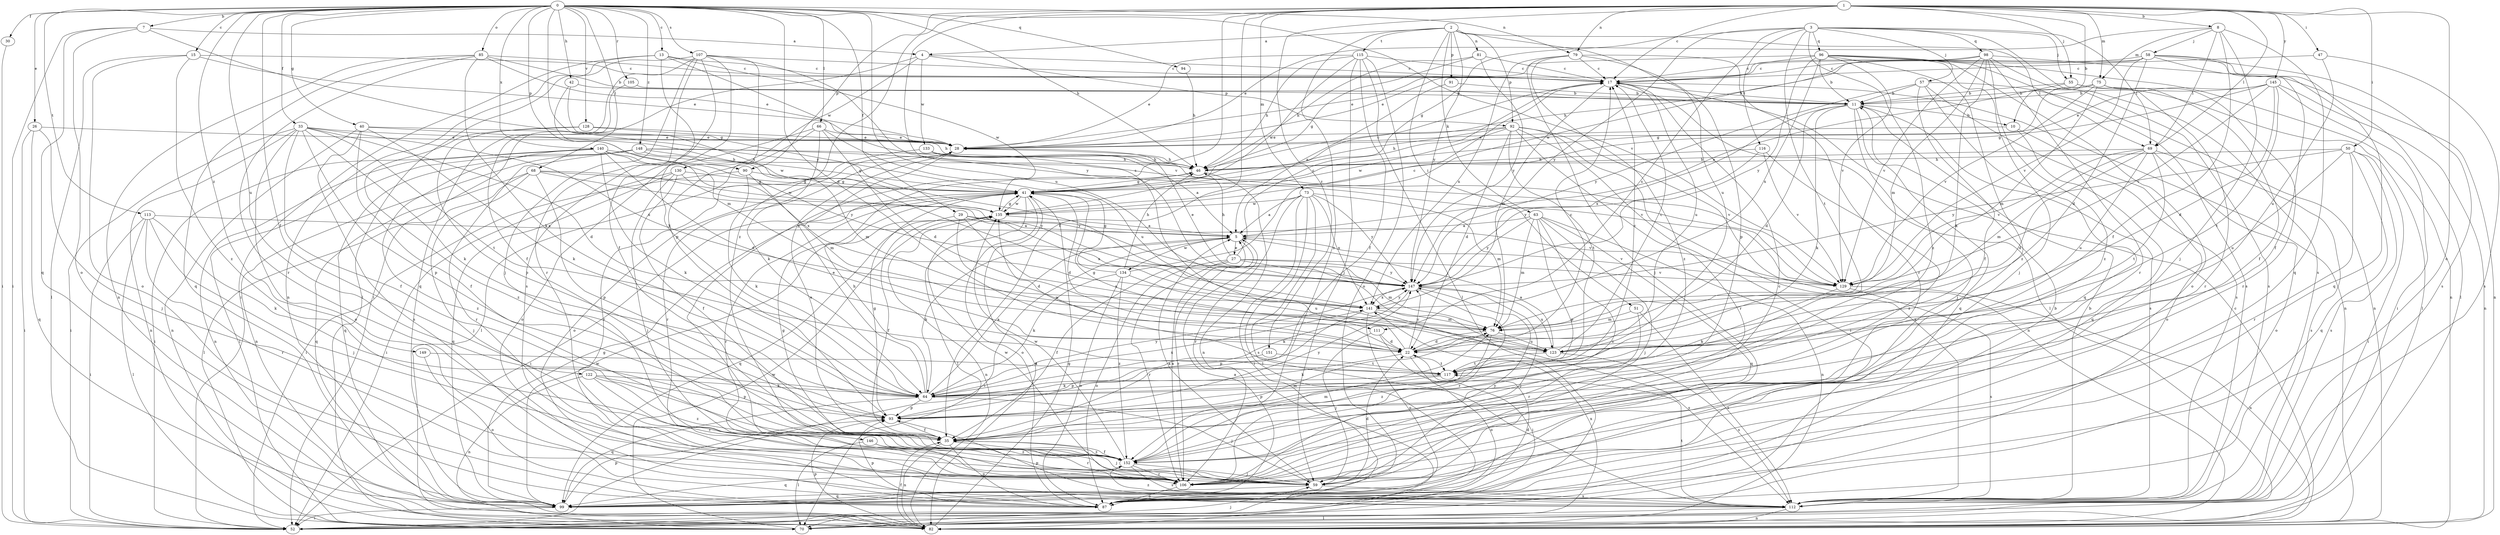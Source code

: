 strict digraph  {
0;
1;
2;
3;
4;
5;
7;
8;
10;
11;
13;
15;
17;
22;
26;
27;
28;
29;
30;
33;
35;
40;
41;
42;
46;
47;
50;
51;
52;
55;
57;
58;
59;
63;
64;
66;
68;
69;
70;
73;
75;
76;
79;
81;
82;
85;
87;
90;
91;
92;
93;
94;
96;
98;
99;
105;
106;
107;
111;
112;
113;
115;
116;
117;
122;
123;
128;
129;
130;
133;
134;
135;
140;
141;
145;
146;
147;
148;
149;
151;
152;
0 -> 7  [label=b];
0 -> 13  [label=c];
0 -> 15  [label=c];
0 -> 22  [label=d];
0 -> 26  [label=e];
0 -> 29  [label=f];
0 -> 30  [label=f];
0 -> 33  [label=f];
0 -> 35  [label=f];
0 -> 40  [label=g];
0 -> 42  [label=h];
0 -> 46  [label=h];
0 -> 66  [label=l];
0 -> 68  [label=l];
0 -> 79  [label=n];
0 -> 85  [label=o];
0 -> 90  [label=p];
0 -> 94  [label=q];
0 -> 105  [label=r];
0 -> 107  [label=s];
0 -> 113  [label=t];
0 -> 122  [label=u];
0 -> 123  [label=u];
0 -> 128  [label=v];
0 -> 129  [label=v];
0 -> 140  [label=x];
0 -> 141  [label=x];
0 -> 148  [label=z];
0 -> 149  [label=z];
1 -> 8  [label=b];
1 -> 10  [label=b];
1 -> 17  [label=c];
1 -> 35  [label=f];
1 -> 47  [label=i];
1 -> 50  [label=i];
1 -> 55  [label=j];
1 -> 69  [label=l];
1 -> 73  [label=m];
1 -> 75  [label=m];
1 -> 79  [label=n];
1 -> 87  [label=o];
1 -> 90  [label=p];
1 -> 111  [label=s];
1 -> 145  [label=y];
1 -> 146  [label=y];
1 -> 151  [label=z];
1 -> 152  [label=z];
2 -> 4  [label=a];
2 -> 51  [label=i];
2 -> 63  [label=k];
2 -> 69  [label=l];
2 -> 81  [label=n];
2 -> 91  [label=p];
2 -> 92  [label=p];
2 -> 115  [label=t];
2 -> 123  [label=u];
2 -> 147  [label=y];
2 -> 152  [label=z];
3 -> 41  [label=g];
3 -> 55  [label=j];
3 -> 57  [label=j];
3 -> 69  [label=l];
3 -> 96  [label=q];
3 -> 98  [label=q];
3 -> 111  [label=s];
3 -> 112  [label=s];
3 -> 116  [label=t];
3 -> 117  [label=t];
3 -> 147  [label=y];
3 -> 152  [label=z];
4 -> 17  [label=c];
4 -> 52  [label=i];
4 -> 92  [label=p];
4 -> 130  [label=w];
4 -> 133  [label=w];
5 -> 27  [label=e];
5 -> 52  [label=i];
5 -> 64  [label=k];
5 -> 106  [label=r];
5 -> 129  [label=v];
5 -> 134  [label=w];
7 -> 4  [label=a];
7 -> 52  [label=i];
7 -> 87  [label=o];
7 -> 99  [label=q];
7 -> 147  [label=y];
8 -> 28  [label=e];
8 -> 35  [label=f];
8 -> 58  [label=j];
8 -> 59  [label=j];
8 -> 69  [label=l];
8 -> 75  [label=m];
8 -> 99  [label=q];
10 -> 28  [label=e];
10 -> 87  [label=o];
10 -> 99  [label=q];
11 -> 10  [label=b];
11 -> 22  [label=d];
11 -> 59  [label=j];
11 -> 64  [label=k];
11 -> 99  [label=q];
11 -> 112  [label=s];
11 -> 141  [label=x];
13 -> 17  [label=c];
13 -> 52  [label=i];
13 -> 64  [label=k];
13 -> 82  [label=n];
13 -> 129  [label=v];
13 -> 135  [label=w];
15 -> 17  [label=c];
15 -> 28  [label=e];
15 -> 70  [label=l];
15 -> 87  [label=o];
15 -> 152  [label=z];
17 -> 11  [label=b];
17 -> 70  [label=l];
17 -> 76  [label=m];
17 -> 82  [label=n];
17 -> 123  [label=u];
22 -> 17  [label=c];
22 -> 41  [label=g];
22 -> 64  [label=k];
22 -> 87  [label=o];
22 -> 117  [label=t];
22 -> 147  [label=y];
26 -> 28  [label=e];
26 -> 52  [label=i];
26 -> 59  [label=j];
26 -> 99  [label=q];
27 -> 17  [label=c];
27 -> 35  [label=f];
27 -> 46  [label=h];
27 -> 76  [label=m];
27 -> 87  [label=o];
27 -> 106  [label=r];
27 -> 129  [label=v];
27 -> 147  [label=y];
28 -> 46  [label=h];
28 -> 87  [label=o];
28 -> 106  [label=r];
29 -> 5  [label=a];
29 -> 22  [label=d];
29 -> 35  [label=f];
29 -> 123  [label=u];
29 -> 129  [label=v];
29 -> 141  [label=x];
30 -> 52  [label=i];
33 -> 22  [label=d];
33 -> 28  [label=e];
33 -> 35  [label=f];
33 -> 52  [label=i];
33 -> 64  [label=k];
33 -> 82  [label=n];
33 -> 87  [label=o];
33 -> 93  [label=p];
33 -> 117  [label=t];
33 -> 141  [label=x];
35 -> 28  [label=e];
35 -> 76  [label=m];
35 -> 82  [label=n];
35 -> 87  [label=o];
35 -> 106  [label=r];
35 -> 152  [label=z];
40 -> 28  [label=e];
40 -> 35  [label=f];
40 -> 64  [label=k];
40 -> 82  [label=n];
40 -> 112  [label=s];
40 -> 135  [label=w];
41 -> 17  [label=c];
41 -> 22  [label=d];
41 -> 52  [label=i];
41 -> 70  [label=l];
41 -> 82  [label=n];
41 -> 87  [label=o];
41 -> 106  [label=r];
41 -> 135  [label=w];
42 -> 11  [label=b];
42 -> 41  [label=g];
42 -> 76  [label=m];
46 -> 41  [label=g];
46 -> 82  [label=n];
47 -> 17  [label=c];
47 -> 112  [label=s];
47 -> 123  [label=u];
50 -> 46  [label=h];
50 -> 52  [label=i];
50 -> 99  [label=q];
50 -> 106  [label=r];
50 -> 112  [label=s];
50 -> 123  [label=u];
50 -> 147  [label=y];
51 -> 76  [label=m];
51 -> 106  [label=r];
51 -> 112  [label=s];
52 -> 59  [label=j];
55 -> 5  [label=a];
55 -> 11  [label=b];
55 -> 70  [label=l];
55 -> 106  [label=r];
57 -> 11  [label=b];
57 -> 35  [label=f];
57 -> 82  [label=n];
57 -> 99  [label=q];
57 -> 112  [label=s];
57 -> 147  [label=y];
58 -> 17  [label=c];
58 -> 22  [label=d];
58 -> 28  [label=e];
58 -> 35  [label=f];
58 -> 46  [label=h];
58 -> 70  [label=l];
58 -> 99  [label=q];
58 -> 112  [label=s];
58 -> 129  [label=v];
59 -> 5  [label=a];
59 -> 22  [label=d];
59 -> 99  [label=q];
59 -> 112  [label=s];
63 -> 5  [label=a];
63 -> 59  [label=j];
63 -> 76  [label=m];
63 -> 82  [label=n];
63 -> 93  [label=p];
63 -> 99  [label=q];
63 -> 147  [label=y];
63 -> 152  [label=z];
64 -> 5  [label=a];
64 -> 28  [label=e];
64 -> 46  [label=h];
64 -> 59  [label=j];
64 -> 93  [label=p];
64 -> 99  [label=q];
64 -> 141  [label=x];
64 -> 147  [label=y];
66 -> 22  [label=d];
66 -> 28  [label=e];
66 -> 64  [label=k];
66 -> 70  [label=l];
66 -> 87  [label=o];
66 -> 123  [label=u];
68 -> 41  [label=g];
68 -> 59  [label=j];
68 -> 70  [label=l];
68 -> 93  [label=p];
68 -> 99  [label=q];
68 -> 135  [label=w];
68 -> 147  [label=y];
69 -> 22  [label=d];
69 -> 46  [label=h];
69 -> 76  [label=m];
69 -> 87  [label=o];
69 -> 112  [label=s];
69 -> 117  [label=t];
69 -> 123  [label=u];
69 -> 129  [label=v];
70 -> 135  [label=w];
70 -> 141  [label=x];
73 -> 5  [label=a];
73 -> 52  [label=i];
73 -> 70  [label=l];
73 -> 76  [label=m];
73 -> 106  [label=r];
73 -> 112  [label=s];
73 -> 135  [label=w];
73 -> 141  [label=x];
73 -> 147  [label=y];
75 -> 11  [label=b];
75 -> 35  [label=f];
75 -> 41  [label=g];
75 -> 76  [label=m];
75 -> 106  [label=r];
75 -> 129  [label=v];
76 -> 22  [label=d];
76 -> 123  [label=u];
76 -> 152  [label=z];
79 -> 17  [label=c];
79 -> 59  [label=j];
79 -> 93  [label=p];
79 -> 106  [label=r];
79 -> 141  [label=x];
79 -> 152  [label=z];
81 -> 17  [label=c];
81 -> 41  [label=g];
81 -> 46  [label=h];
81 -> 147  [label=y];
82 -> 17  [label=c];
82 -> 35  [label=f];
82 -> 41  [label=g];
82 -> 93  [label=p];
85 -> 11  [label=b];
85 -> 17  [label=c];
85 -> 28  [label=e];
85 -> 64  [label=k];
85 -> 82  [label=n];
85 -> 99  [label=q];
85 -> 106  [label=r];
87 -> 5  [label=a];
87 -> 11  [label=b];
87 -> 22  [label=d];
87 -> 93  [label=p];
90 -> 41  [label=g];
90 -> 52  [label=i];
90 -> 64  [label=k];
90 -> 76  [label=m];
91 -> 5  [label=a];
91 -> 11  [label=b];
92 -> 22  [label=d];
92 -> 28  [label=e];
92 -> 46  [label=h];
92 -> 52  [label=i];
92 -> 82  [label=n];
92 -> 106  [label=r];
92 -> 112  [label=s];
92 -> 117  [label=t];
92 -> 135  [label=w];
93 -> 35  [label=f];
93 -> 41  [label=g];
93 -> 147  [label=y];
94 -> 46  [label=h];
96 -> 11  [label=b];
96 -> 17  [label=c];
96 -> 28  [label=e];
96 -> 59  [label=j];
96 -> 82  [label=n];
96 -> 87  [label=o];
96 -> 112  [label=s];
96 -> 129  [label=v];
96 -> 141  [label=x];
96 -> 147  [label=y];
96 -> 152  [label=z];
98 -> 17  [label=c];
98 -> 64  [label=k];
98 -> 76  [label=m];
98 -> 82  [label=n];
98 -> 106  [label=r];
98 -> 112  [label=s];
98 -> 129  [label=v];
98 -> 135  [label=w];
98 -> 152  [label=z];
99 -> 41  [label=g];
99 -> 52  [label=i];
99 -> 93  [label=p];
99 -> 135  [label=w];
105 -> 11  [label=b];
105 -> 35  [label=f];
106 -> 5  [label=a];
106 -> 17  [label=c];
106 -> 87  [label=o];
106 -> 135  [label=w];
106 -> 147  [label=y];
107 -> 17  [label=c];
107 -> 35  [label=f];
107 -> 59  [label=j];
107 -> 70  [label=l];
107 -> 93  [label=p];
107 -> 99  [label=q];
107 -> 106  [label=r];
107 -> 112  [label=s];
107 -> 147  [label=y];
111 -> 22  [label=d];
111 -> 52  [label=i];
111 -> 59  [label=j];
112 -> 11  [label=b];
112 -> 70  [label=l];
112 -> 82  [label=n];
112 -> 93  [label=p];
112 -> 117  [label=t];
112 -> 152  [label=z];
113 -> 5  [label=a];
113 -> 52  [label=i];
113 -> 59  [label=j];
113 -> 64  [label=k];
113 -> 70  [label=l];
113 -> 106  [label=r];
115 -> 17  [label=c];
115 -> 28  [label=e];
115 -> 35  [label=f];
115 -> 46  [label=h];
115 -> 59  [label=j];
115 -> 70  [label=l];
115 -> 87  [label=o];
115 -> 135  [label=w];
116 -> 46  [label=h];
116 -> 129  [label=v];
116 -> 147  [label=y];
116 -> 152  [label=z];
117 -> 17  [label=c];
117 -> 64  [label=k];
117 -> 93  [label=p];
117 -> 135  [label=w];
122 -> 64  [label=k];
122 -> 82  [label=n];
122 -> 93  [label=p];
122 -> 106  [label=r];
122 -> 152  [label=z];
123 -> 5  [label=a];
123 -> 17  [label=c];
123 -> 112  [label=s];
123 -> 117  [label=t];
128 -> 28  [label=e];
128 -> 46  [label=h];
128 -> 93  [label=p];
128 -> 152  [label=z];
129 -> 64  [label=k];
129 -> 82  [label=n];
129 -> 112  [label=s];
130 -> 35  [label=f];
130 -> 41  [label=g];
130 -> 52  [label=i];
130 -> 59  [label=j];
130 -> 99  [label=q];
130 -> 147  [label=y];
133 -> 5  [label=a];
133 -> 46  [label=h];
133 -> 106  [label=r];
133 -> 129  [label=v];
134 -> 17  [label=c];
134 -> 41  [label=g];
134 -> 46  [label=h];
134 -> 64  [label=k];
134 -> 87  [label=o];
134 -> 123  [label=u];
134 -> 152  [label=z];
135 -> 5  [label=a];
135 -> 41  [label=g];
135 -> 82  [label=n];
135 -> 99  [label=q];
140 -> 22  [label=d];
140 -> 46  [label=h];
140 -> 52  [label=i];
140 -> 64  [label=k];
140 -> 82  [label=n];
140 -> 141  [label=x];
140 -> 147  [label=y];
140 -> 152  [label=z];
141 -> 76  [label=m];
141 -> 87  [label=o];
141 -> 93  [label=p];
141 -> 112  [label=s];
141 -> 147  [label=y];
145 -> 11  [label=b];
145 -> 22  [label=d];
145 -> 28  [label=e];
145 -> 41  [label=g];
145 -> 52  [label=i];
145 -> 82  [label=n];
145 -> 117  [label=t];
145 -> 129  [label=v];
146 -> 59  [label=j];
146 -> 70  [label=l];
146 -> 152  [label=z];
147 -> 28  [label=e];
147 -> 59  [label=j];
147 -> 64  [label=k];
147 -> 106  [label=r];
147 -> 123  [label=u];
147 -> 141  [label=x];
148 -> 41  [label=g];
148 -> 46  [label=h];
148 -> 70  [label=l];
148 -> 76  [label=m];
148 -> 82  [label=n];
148 -> 99  [label=q];
148 -> 106  [label=r];
148 -> 129  [label=v];
149 -> 87  [label=o];
149 -> 117  [label=t];
151 -> 93  [label=p];
151 -> 117  [label=t];
152 -> 35  [label=f];
152 -> 41  [label=g];
152 -> 59  [label=j];
152 -> 76  [label=m];
152 -> 99  [label=q];
152 -> 106  [label=r];
152 -> 112  [label=s];
152 -> 135  [label=w];
}
